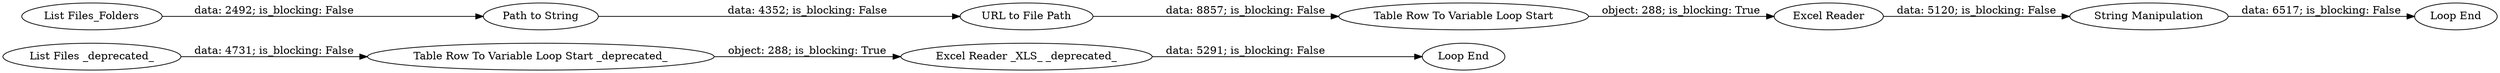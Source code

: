digraph {
	"-3205630072120032964_2" [label="Table Row To Variable Loop Start _deprecated_"]
	"-3205630072120032964_93" [label="Table Row To Variable Loop Start"]
	"-3205630072120032964_95" [label="String Manipulation"]
	"-3205630072120032964_94" [label="Excel Reader"]
	"-3205630072120032964_91" [label="Path to String"]
	"-3205630072120032964_43" [label="Loop End"]
	"-3205630072120032964_42" [label="Excel Reader _XLS_ _deprecated_"]
	"-3205630072120032964_96" [label="Loop End"]
	"-3205630072120032964_1" [label="List Files _deprecated_"]
	"-3205630072120032964_89" [label="List Files_Folders"]
	"-3205630072120032964_92" [label="URL to File Path"]
	"-3205630072120032964_94" -> "-3205630072120032964_95" [label="data: 5120; is_blocking: False"]
	"-3205630072120032964_93" -> "-3205630072120032964_94" [label="object: 288; is_blocking: True"]
	"-3205630072120032964_2" -> "-3205630072120032964_42" [label="object: 288; is_blocking: True"]
	"-3205630072120032964_92" -> "-3205630072120032964_93" [label="data: 8857; is_blocking: False"]
	"-3205630072120032964_91" -> "-3205630072120032964_92" [label="data: 4352; is_blocking: False"]
	"-3205630072120032964_42" -> "-3205630072120032964_43" [label="data: 5291; is_blocking: False"]
	"-3205630072120032964_89" -> "-3205630072120032964_91" [label="data: 2492; is_blocking: False"]
	"-3205630072120032964_95" -> "-3205630072120032964_96" [label="data: 6517; is_blocking: False"]
	"-3205630072120032964_1" -> "-3205630072120032964_2" [label="data: 4731; is_blocking: False"]
	rankdir=LR
}
